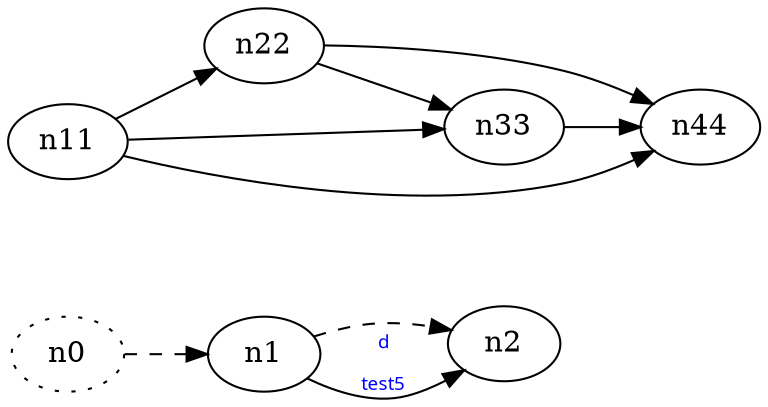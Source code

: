 digraph test5 {
	rankdir=LR;
	fontcolor=blue; /* c0; c65535; c0 -- c1 */
	n0 [style=dotted, fillcolor="#123456"]; // c2;yle=bold, xlabel="secure"];
	n0 -> n1 -> n2[style=dashed];
	n1 -> n2 [fontname="comic sans", label="d\n\l\G", fontcolor=blue, fontsize=9];
	n11 -> n22;
	n11 -> n33;
	n11 -> n44;
	n22 -> n33;
	n22 -> n44;
	n33 -> n44;
}
